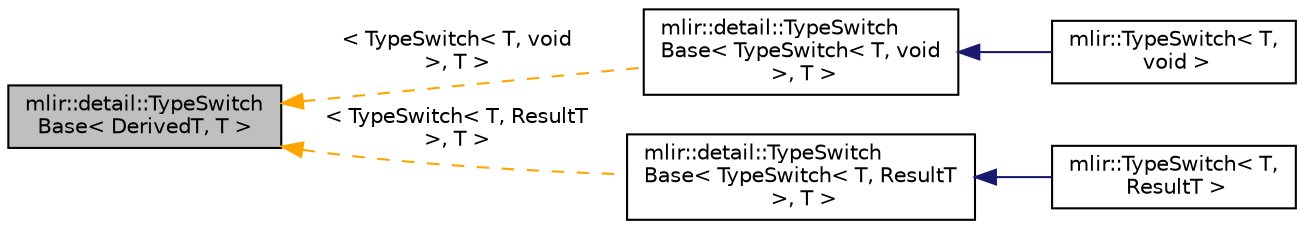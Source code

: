 digraph "mlir::detail::TypeSwitchBase&lt; DerivedT, T &gt;"
{
  bgcolor="transparent";
  edge [fontname="Helvetica",fontsize="10",labelfontname="Helvetica",labelfontsize="10"];
  node [fontname="Helvetica",fontsize="10",shape=record];
  rankdir="LR";
  Node0 [label="mlir::detail::TypeSwitch\lBase\< DerivedT, T \>",height=0.2,width=0.4,color="black", fillcolor="grey75", style="filled", fontcolor="black"];
  Node0 -> Node1 [dir="back",color="orange",fontsize="10",style="dashed",label=" \< TypeSwitch\< T, void\l \>, T \>" ,fontname="Helvetica"];
  Node1 [label="mlir::detail::TypeSwitch\lBase\< TypeSwitch\< T, void\l \>, T \>",height=0.2,width=0.4,color="black",URL="$classmlir_1_1detail_1_1TypeSwitchBase.html"];
  Node1 -> Node2 [dir="back",color="midnightblue",fontsize="10",style="solid",fontname="Helvetica"];
  Node2 [label="mlir::TypeSwitch\< T,\l void \>",height=0.2,width=0.4,color="black",URL="$classmlir_1_1TypeSwitch_3_01T_00_01void_01_4.html",tooltip="Specialization of TypeSwitch for void returning callables. "];
  Node0 -> Node3 [dir="back",color="orange",fontsize="10",style="dashed",label=" \< TypeSwitch\< T, ResultT\l \>, T \>" ,fontname="Helvetica"];
  Node3 [label="mlir::detail::TypeSwitch\lBase\< TypeSwitch\< T, ResultT\l \>, T \>",height=0.2,width=0.4,color="black",URL="$classmlir_1_1detail_1_1TypeSwitchBase.html"];
  Node3 -> Node4 [dir="back",color="midnightblue",fontsize="10",style="solid",fontname="Helvetica"];
  Node4 [label="mlir::TypeSwitch\< T,\l ResultT \>",height=0.2,width=0.4,color="black",URL="$classmlir_1_1TypeSwitch.html",tooltip="This class implements a switch-like dispatch statement for a value of &#39;T&#39; using dyn_cast functionalit..."];
}
